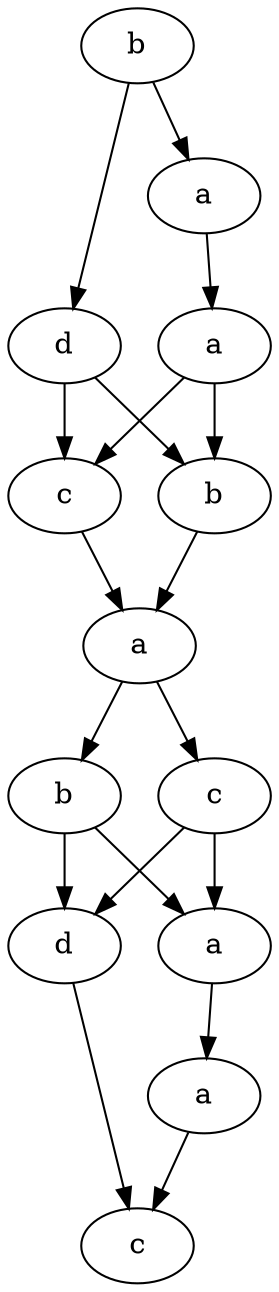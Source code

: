 digraph graphname {
b2 [label="b"]
c1 [label="c"]
a3 [label="a"]
c2 [label="c"]
d1 [label="d"]
d0 [label="d"]
a4 [label="a"]
a1 [label="a"]
c0 [label="c"]
a2 [label="a"]
a0 [label="a"]
b1 [label="b"]
b0 [label="b"]
a0 -> a1;
b1 -> a2;
b0 -> a0;
b0 -> d0;
a1 -> c0;
a1 -> b1;
c0 -> a2;
a2 -> b2;
a2 -> c1;
d1 -> c2;
d0 -> c0;
d0 -> b1;
a4 -> c2;
b2 -> a3;
b2 -> d1;
c1 -> a3;
c1 -> d1;
a3 -> a4;
}